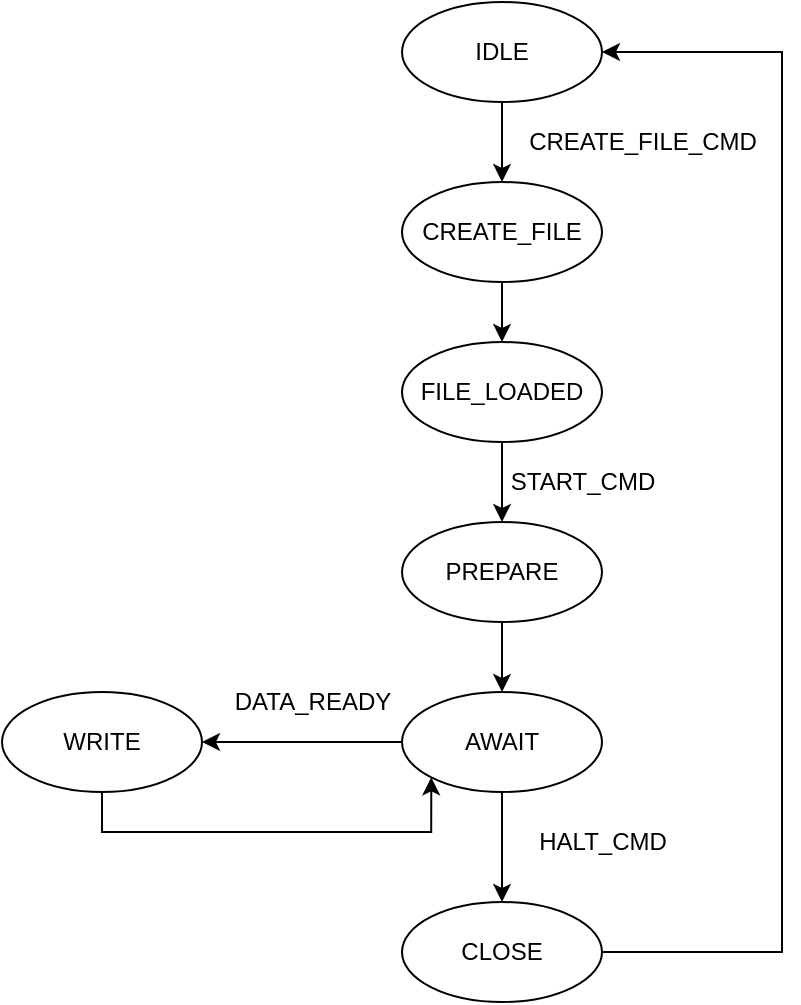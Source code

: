 <mxfile version="13.6.5">
    <diagram id="MQukd7Z43gS8FtGi_ZkP" name="Page-1">
        <mxGraphModel dx="377" dy="415" grid="1" gridSize="10" guides="1" tooltips="1" connect="1" arrows="1" fold="1" page="1" pageScale="1" pageWidth="850" pageHeight="1100" math="0" shadow="0">
            <root>
                <mxCell id="0"/>
                <mxCell id="1" parent="0"/>
                <mxCell id="6" value="" style="edgeStyle=orthogonalEdgeStyle;rounded=0;orthogonalLoop=1;jettySize=auto;html=1;" parent="1" source="3" target="5" edge="1">
                    <mxGeometry relative="1" as="geometry"/>
                </mxCell>
                <mxCell id="3" value="CREATE_FILE" style="ellipse;whiteSpace=wrap;html=1;" parent="1" vertex="1">
                    <mxGeometry x="250" y="230" width="100" height="50" as="geometry"/>
                </mxCell>
                <mxCell id="9" value="" style="edgeStyle=orthogonalEdgeStyle;rounded=0;orthogonalLoop=1;jettySize=auto;html=1;" parent="1" source="5" target="8" edge="1">
                    <mxGeometry relative="1" as="geometry"/>
                </mxCell>
                <mxCell id="5" value="FILE_LOADED" style="ellipse;whiteSpace=wrap;html=1;" parent="1" vertex="1">
                    <mxGeometry x="250" y="310" width="100" height="50" as="geometry"/>
                </mxCell>
                <mxCell id="7" value="CREATE_FILE_CMD" style="text;html=1;align=center;verticalAlign=middle;resizable=0;points=[];autosize=1;" parent="1" vertex="1">
                    <mxGeometry x="305" y="200" width="130" height="20" as="geometry"/>
                </mxCell>
                <mxCell id="12" value="" style="edgeStyle=orthogonalEdgeStyle;rounded=0;orthogonalLoop=1;jettySize=auto;html=1;" parent="1" source="8" target="11" edge="1">
                    <mxGeometry relative="1" as="geometry"/>
                </mxCell>
                <mxCell id="8" value="PREPARE" style="ellipse;whiteSpace=wrap;html=1;" parent="1" vertex="1">
                    <mxGeometry x="250" y="400" width="100" height="50" as="geometry"/>
                </mxCell>
                <mxCell id="10" value="START_CMD" style="text;html=1;align=center;verticalAlign=middle;resizable=0;points=[];autosize=1;" parent="1" vertex="1">
                    <mxGeometry x="295" y="370" width="90" height="20" as="geometry"/>
                </mxCell>
                <mxCell id="28" value="" style="edgeStyle=orthogonalEdgeStyle;rounded=0;orthogonalLoop=1;jettySize=auto;html=1;" parent="1" source="11" target="27" edge="1">
                    <mxGeometry relative="1" as="geometry"/>
                </mxCell>
                <mxCell id="31" value="" style="edgeStyle=orthogonalEdgeStyle;rounded=0;orthogonalLoop=1;jettySize=auto;html=1;" parent="1" source="11" target="13" edge="1">
                    <mxGeometry relative="1" as="geometry"/>
                </mxCell>
                <mxCell id="11" value="AWAIT" style="ellipse;whiteSpace=wrap;html=1;" parent="1" vertex="1">
                    <mxGeometry x="250" y="485" width="100" height="50" as="geometry"/>
                </mxCell>
                <mxCell id="24" style="edgeStyle=orthogonalEdgeStyle;rounded=0;orthogonalLoop=1;jettySize=auto;html=1;exitX=1;exitY=0.5;exitDx=0;exitDy=0;entryX=1;entryY=0.5;entryDx=0;entryDy=0;" parent="1" source="13" target="19" edge="1">
                    <mxGeometry relative="1" as="geometry">
                        <Array as="points">
                            <mxPoint x="440" y="615"/>
                            <mxPoint x="440" y="165"/>
                        </Array>
                    </mxGeometry>
                </mxCell>
                <mxCell id="13" value="CLOSE" style="ellipse;whiteSpace=wrap;html=1;" parent="1" vertex="1">
                    <mxGeometry x="250" y="590" width="100" height="50" as="geometry"/>
                </mxCell>
                <mxCell id="15" value="HALT_CMD" style="text;html=1;align=center;verticalAlign=middle;resizable=0;points=[];autosize=1;" parent="1" vertex="1">
                    <mxGeometry x="310" y="550" width="80" height="20" as="geometry"/>
                </mxCell>
                <mxCell id="23" value="" style="edgeStyle=orthogonalEdgeStyle;rounded=0;orthogonalLoop=1;jettySize=auto;html=1;" parent="1" source="19" target="3" edge="1">
                    <mxGeometry relative="1" as="geometry"/>
                </mxCell>
                <mxCell id="19" value="IDLE" style="ellipse;whiteSpace=wrap;html=1;" parent="1" vertex="1">
                    <mxGeometry x="250" y="140" width="100" height="50" as="geometry"/>
                </mxCell>
                <mxCell id="30" style="edgeStyle=orthogonalEdgeStyle;rounded=0;orthogonalLoop=1;jettySize=auto;html=1;exitX=0.5;exitY=1;exitDx=0;exitDy=0;entryX=0;entryY=1;entryDx=0;entryDy=0;" parent="1" source="27" target="11" edge="1">
                    <mxGeometry relative="1" as="geometry">
                        <Array as="points">
                            <mxPoint x="100" y="555"/>
                            <mxPoint x="265" y="555"/>
                        </Array>
                    </mxGeometry>
                </mxCell>
                <mxCell id="27" value="WRITE" style="ellipse;whiteSpace=wrap;html=1;" parent="1" vertex="1">
                    <mxGeometry x="50" y="485" width="100" height="50" as="geometry"/>
                </mxCell>
                <mxCell id="29" value="DATA_READY" style="text;html=1;align=center;verticalAlign=middle;resizable=0;points=[];autosize=1;" parent="1" vertex="1">
                    <mxGeometry x="160" y="480" width="90" height="20" as="geometry"/>
                </mxCell>
            </root>
        </mxGraphModel>
    </diagram>
</mxfile>